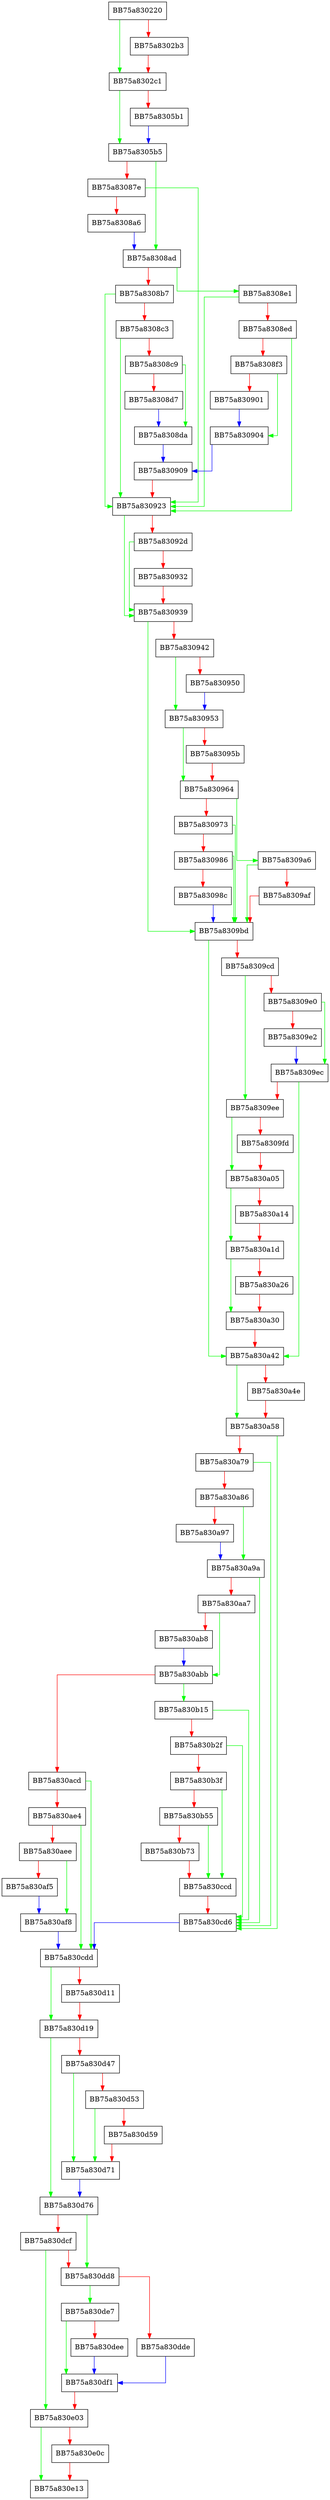 digraph ProcessContext {
  node [shape="box"];
  graph [splines=ortho];
  BB75a830220 -> BB75a8302c1 [color="green"];
  BB75a830220 -> BB75a8302b3 [color="red"];
  BB75a8302b3 -> BB75a8302c1 [color="red"];
  BB75a8302c1 -> BB75a8305b5 [color="green"];
  BB75a8302c1 -> BB75a8305b1 [color="red"];
  BB75a8305b1 -> BB75a8305b5 [color="blue"];
  BB75a8305b5 -> BB75a8308ad [color="green"];
  BB75a8305b5 -> BB75a83087e [color="red"];
  BB75a83087e -> BB75a830923 [color="green"];
  BB75a83087e -> BB75a8308a6 [color="red"];
  BB75a8308a6 -> BB75a8308ad [color="blue"];
  BB75a8308ad -> BB75a8308e1 [color="green"];
  BB75a8308ad -> BB75a8308b7 [color="red"];
  BB75a8308b7 -> BB75a830923 [color="green"];
  BB75a8308b7 -> BB75a8308c3 [color="red"];
  BB75a8308c3 -> BB75a830923 [color="green"];
  BB75a8308c3 -> BB75a8308c9 [color="red"];
  BB75a8308c9 -> BB75a8308da [color="green"];
  BB75a8308c9 -> BB75a8308d7 [color="red"];
  BB75a8308d7 -> BB75a8308da [color="blue"];
  BB75a8308da -> BB75a830909 [color="blue"];
  BB75a8308e1 -> BB75a830923 [color="green"];
  BB75a8308e1 -> BB75a8308ed [color="red"];
  BB75a8308ed -> BB75a830923 [color="green"];
  BB75a8308ed -> BB75a8308f3 [color="red"];
  BB75a8308f3 -> BB75a830904 [color="green"];
  BB75a8308f3 -> BB75a830901 [color="red"];
  BB75a830901 -> BB75a830904 [color="blue"];
  BB75a830904 -> BB75a830909 [color="blue"];
  BB75a830909 -> BB75a830923 [color="red"];
  BB75a830923 -> BB75a830939 [color="green"];
  BB75a830923 -> BB75a83092d [color="red"];
  BB75a83092d -> BB75a830939 [color="green"];
  BB75a83092d -> BB75a830932 [color="red"];
  BB75a830932 -> BB75a830939 [color="red"];
  BB75a830939 -> BB75a8309bd [color="green"];
  BB75a830939 -> BB75a830942 [color="red"];
  BB75a830942 -> BB75a830953 [color="green"];
  BB75a830942 -> BB75a830950 [color="red"];
  BB75a830950 -> BB75a830953 [color="blue"];
  BB75a830953 -> BB75a830964 [color="green"];
  BB75a830953 -> BB75a83095b [color="red"];
  BB75a83095b -> BB75a830964 [color="red"];
  BB75a830964 -> BB75a8309a6 [color="green"];
  BB75a830964 -> BB75a830973 [color="red"];
  BB75a830973 -> BB75a8309bd [color="green"];
  BB75a830973 -> BB75a830986 [color="red"];
  BB75a830986 -> BB75a8309bd [color="green"];
  BB75a830986 -> BB75a83098c [color="red"];
  BB75a83098c -> BB75a8309bd [color="blue"];
  BB75a8309a6 -> BB75a8309bd [color="green"];
  BB75a8309a6 -> BB75a8309af [color="red"];
  BB75a8309af -> BB75a8309bd [color="red"];
  BB75a8309bd -> BB75a830a42 [color="green"];
  BB75a8309bd -> BB75a8309cd [color="red"];
  BB75a8309cd -> BB75a8309ee [color="green"];
  BB75a8309cd -> BB75a8309e0 [color="red"];
  BB75a8309e0 -> BB75a8309ec [color="green"];
  BB75a8309e0 -> BB75a8309e2 [color="red"];
  BB75a8309e2 -> BB75a8309ec [color="blue"];
  BB75a8309ec -> BB75a830a42 [color="green"];
  BB75a8309ec -> BB75a8309ee [color="red"];
  BB75a8309ee -> BB75a830a05 [color="green"];
  BB75a8309ee -> BB75a8309fd [color="red"];
  BB75a8309fd -> BB75a830a05 [color="red"];
  BB75a830a05 -> BB75a830a1d [color="green"];
  BB75a830a05 -> BB75a830a14 [color="red"];
  BB75a830a14 -> BB75a830a1d [color="red"];
  BB75a830a1d -> BB75a830a30 [color="green"];
  BB75a830a1d -> BB75a830a26 [color="red"];
  BB75a830a26 -> BB75a830a30 [color="red"];
  BB75a830a30 -> BB75a830a42 [color="red"];
  BB75a830a42 -> BB75a830a58 [color="green"];
  BB75a830a42 -> BB75a830a4e [color="red"];
  BB75a830a4e -> BB75a830a58 [color="red"];
  BB75a830a58 -> BB75a830cd6 [color="green"];
  BB75a830a58 -> BB75a830a79 [color="red"];
  BB75a830a79 -> BB75a830cd6 [color="green"];
  BB75a830a79 -> BB75a830a86 [color="red"];
  BB75a830a86 -> BB75a830a9a [color="green"];
  BB75a830a86 -> BB75a830a97 [color="red"];
  BB75a830a97 -> BB75a830a9a [color="blue"];
  BB75a830a9a -> BB75a830cd6 [color="green"];
  BB75a830a9a -> BB75a830aa7 [color="red"];
  BB75a830aa7 -> BB75a830abb [color="green"];
  BB75a830aa7 -> BB75a830ab8 [color="red"];
  BB75a830ab8 -> BB75a830abb [color="blue"];
  BB75a830abb -> BB75a830b15 [color="green"];
  BB75a830abb -> BB75a830acd [color="red"];
  BB75a830acd -> BB75a830cdd [color="green"];
  BB75a830acd -> BB75a830ae4 [color="red"];
  BB75a830ae4 -> BB75a830cdd [color="green"];
  BB75a830ae4 -> BB75a830aee [color="red"];
  BB75a830aee -> BB75a830af8 [color="green"];
  BB75a830aee -> BB75a830af5 [color="red"];
  BB75a830af5 -> BB75a830af8 [color="blue"];
  BB75a830af8 -> BB75a830cdd [color="blue"];
  BB75a830b15 -> BB75a830cd6 [color="green"];
  BB75a830b15 -> BB75a830b2f [color="red"];
  BB75a830b2f -> BB75a830cd6 [color="green"];
  BB75a830b2f -> BB75a830b3f [color="red"];
  BB75a830b3f -> BB75a830ccd [color="green"];
  BB75a830b3f -> BB75a830b55 [color="red"];
  BB75a830b55 -> BB75a830ccd [color="green"];
  BB75a830b55 -> BB75a830b73 [color="red"];
  BB75a830b73 -> BB75a830ccd [color="red"];
  BB75a830ccd -> BB75a830cd6 [color="red"];
  BB75a830cd6 -> BB75a830cdd [color="blue"];
  BB75a830cdd -> BB75a830d19 [color="green"];
  BB75a830cdd -> BB75a830d11 [color="red"];
  BB75a830d11 -> BB75a830d19 [color="red"];
  BB75a830d19 -> BB75a830d76 [color="green"];
  BB75a830d19 -> BB75a830d47 [color="red"];
  BB75a830d47 -> BB75a830d71 [color="green"];
  BB75a830d47 -> BB75a830d53 [color="red"];
  BB75a830d53 -> BB75a830d71 [color="green"];
  BB75a830d53 -> BB75a830d59 [color="red"];
  BB75a830d59 -> BB75a830d71 [color="red"];
  BB75a830d71 -> BB75a830d76 [color="blue"];
  BB75a830d76 -> BB75a830dd8 [color="green"];
  BB75a830d76 -> BB75a830dcf [color="red"];
  BB75a830dcf -> BB75a830e03 [color="green"];
  BB75a830dcf -> BB75a830dd8 [color="red"];
  BB75a830dd8 -> BB75a830de7 [color="green"];
  BB75a830dd8 -> BB75a830dde [color="red"];
  BB75a830dde -> BB75a830df1 [color="blue"];
  BB75a830de7 -> BB75a830df1 [color="green"];
  BB75a830de7 -> BB75a830dee [color="red"];
  BB75a830dee -> BB75a830df1 [color="blue"];
  BB75a830df1 -> BB75a830e03 [color="red"];
  BB75a830e03 -> BB75a830e13 [color="green"];
  BB75a830e03 -> BB75a830e0c [color="red"];
  BB75a830e0c -> BB75a830e13 [color="red"];
}